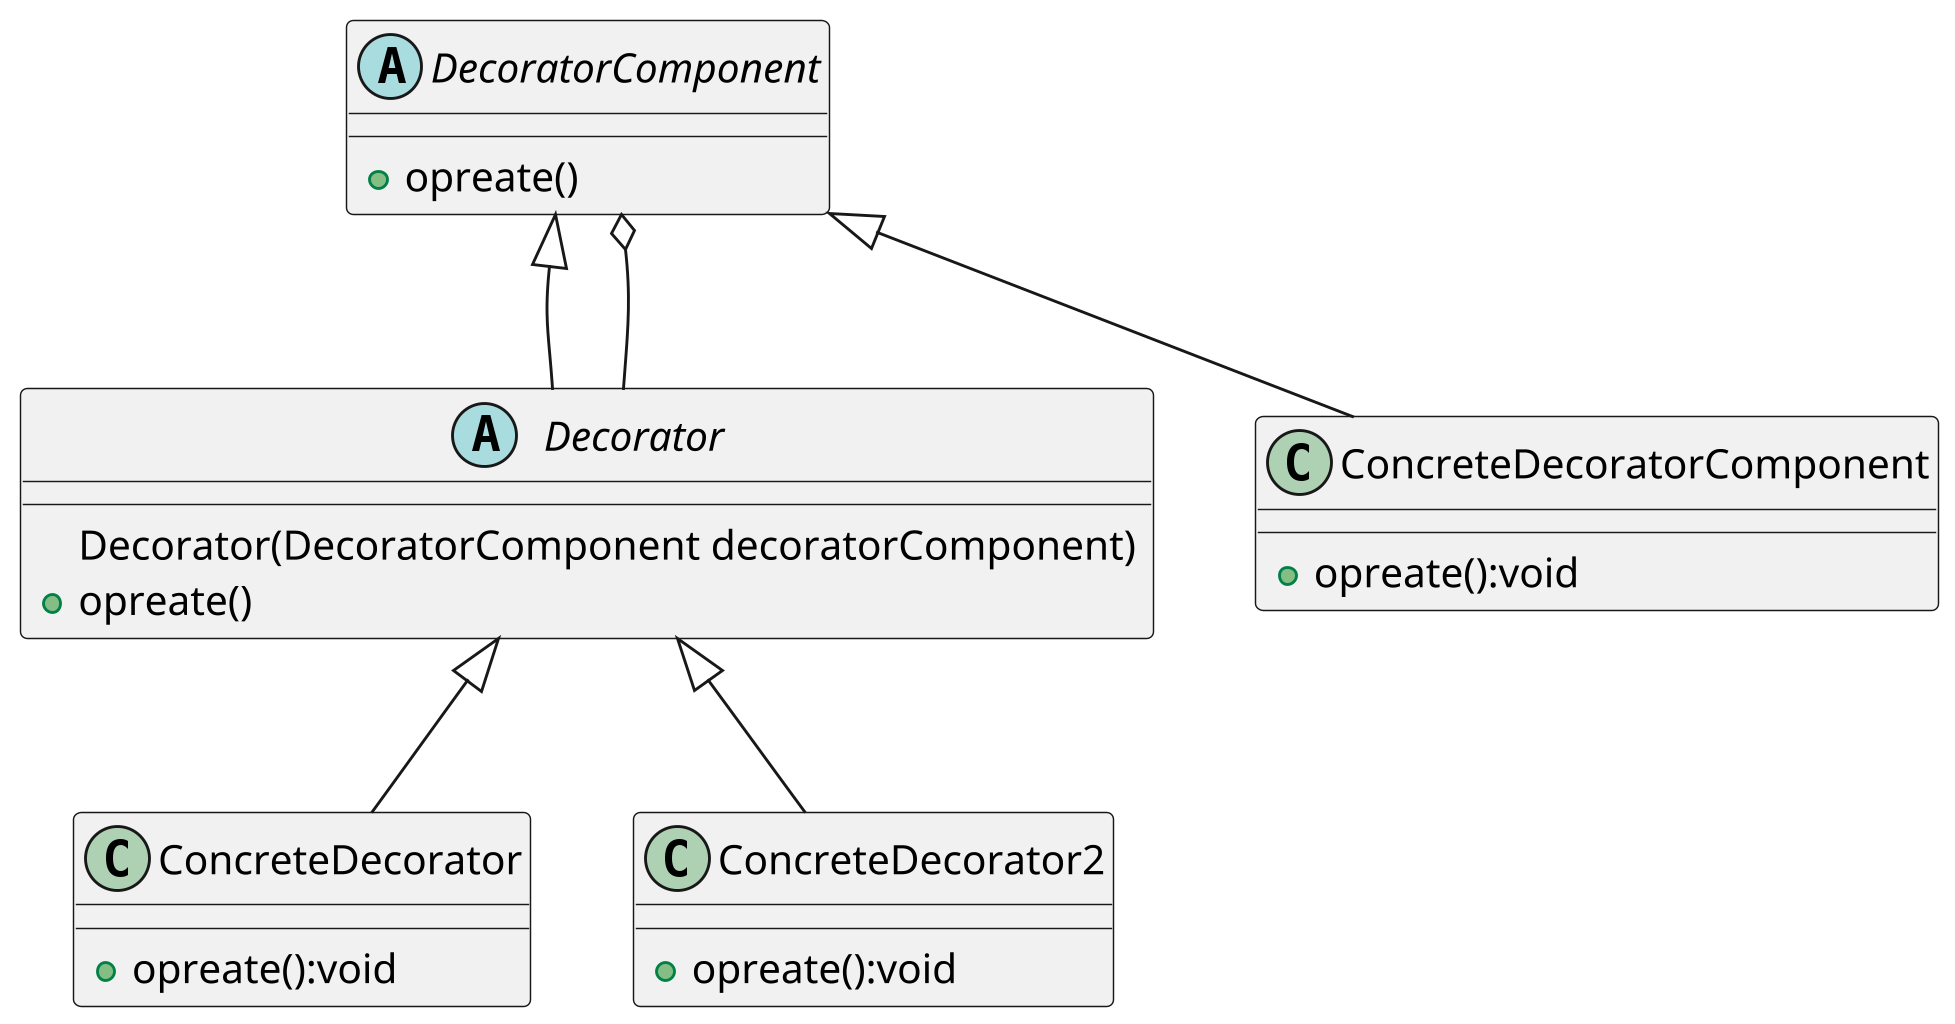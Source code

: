 @startuml
scale 1024 height
DecoratorComponent <|-- Decorator
DecoratorComponent o-- Decorator
Decorator <|-- ConcreteDecorator
Decorator <|-- ConcreteDecorator2
DecoratorComponent <|-- ConcreteDecoratorComponent
abstract class Decorator{
    Decorator(DecoratorComponent decoratorComponent)
    +opreate()
}
abstract class DecoratorComponent{
    +opreate()
}


class ConcreteDecoratorComponent {
    +opreate():void
}
class ConcreteDecorator {
    +opreate():void
}

class ConcreteDecorator2 {
    +opreate():void
}


@enduml